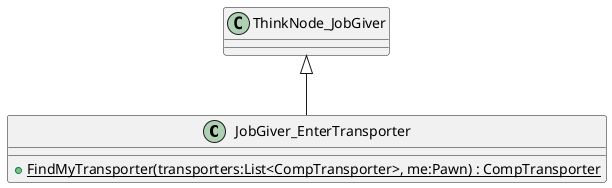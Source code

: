 @startuml
class JobGiver_EnterTransporter {
    + {static} FindMyTransporter(transporters:List<CompTransporter>, me:Pawn) : CompTransporter
}
ThinkNode_JobGiver <|-- JobGiver_EnterTransporter
@enduml
